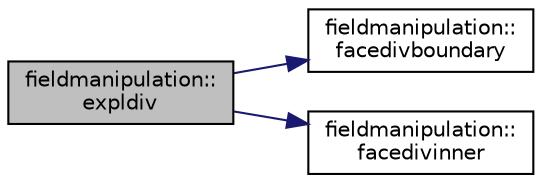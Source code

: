 digraph "fieldmanipulation::expldiv"
{
 // LATEX_PDF_SIZE
  edge [fontname="Helvetica",fontsize="10",labelfontname="Helvetica",labelfontsize="10"];
  node [fontname="Helvetica",fontsize="10",shape=record];
  rankdir="LR";
  Node1 [label="fieldmanipulation::\lexpldiv",height=0.2,width=0.4,color="black", fillcolor="grey75", style="filled", fontcolor="black",tooltip=" "];
  Node1 -> Node2 [color="midnightblue",fontsize="10",style="solid",fontname="Helvetica"];
  Node2 [label="fieldmanipulation::\lfacedivboundary",height=0.2,width=0.4,color="black", fillcolor="white", style="filled",URL="$namespacefieldmanipulation.html#aa28be3da5dcf8b277c6c28391f01a06e",tooltip=" "];
  Node1 -> Node3 [color="midnightblue",fontsize="10",style="solid",fontname="Helvetica"];
  Node3 [label="fieldmanipulation::\lfacedivinner",height=0.2,width=0.4,color="black", fillcolor="white", style="filled",URL="$namespacefieldmanipulation.html#afbd4007fedcd5c8960dfc4a3905349a9",tooltip=" "];
}
